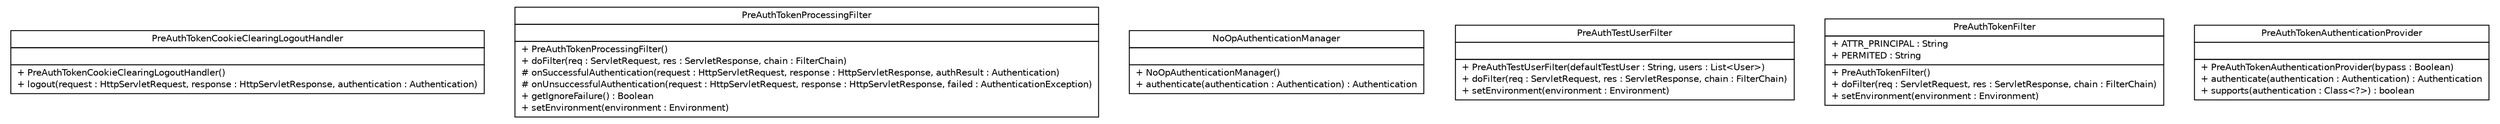 #!/usr/local/bin/dot
#
# Class diagram 
# Generated by UMLGraph version R5_6-24-gf6e263 (http://www.umlgraph.org/)
#

digraph G {
	edge [fontname="Helvetica",fontsize=10,labelfontname="Helvetica",labelfontsize=10];
	node [fontname="Helvetica",fontsize=10,shape=plaintext];
	nodesep=0.25;
	ranksep=0.5;
	// cn.home1.oss.lib.security.internal.preauth.PreAuthTokenCookieClearingLogoutHandler
	c478 [label=<<table title="cn.home1.oss.lib.security.internal.preauth.PreAuthTokenCookieClearingLogoutHandler" border="0" cellborder="1" cellspacing="0" cellpadding="2" port="p" href="./PreAuthTokenCookieClearingLogoutHandler.html">
		<tr><td><table border="0" cellspacing="0" cellpadding="1">
<tr><td align="center" balign="center"> PreAuthTokenCookieClearingLogoutHandler </td></tr>
		</table></td></tr>
		<tr><td><table border="0" cellspacing="0" cellpadding="1">
<tr><td align="left" balign="left">  </td></tr>
		</table></td></tr>
		<tr><td><table border="0" cellspacing="0" cellpadding="1">
<tr><td align="left" balign="left"> + PreAuthTokenCookieClearingLogoutHandler() </td></tr>
<tr><td align="left" balign="left"> + logout(request : HttpServletRequest, response : HttpServletResponse, authentication : Authentication) </td></tr>
		</table></td></tr>
		</table>>, URL="./PreAuthTokenCookieClearingLogoutHandler.html", fontname="Helvetica", fontcolor="black", fontsize=10.0];
	// cn.home1.oss.lib.security.internal.preauth.PreAuthTokenProcessingFilter
	c479 [label=<<table title="cn.home1.oss.lib.security.internal.preauth.PreAuthTokenProcessingFilter" border="0" cellborder="1" cellspacing="0" cellpadding="2" port="p" href="./PreAuthTokenProcessingFilter.html">
		<tr><td><table border="0" cellspacing="0" cellpadding="1">
<tr><td align="center" balign="center"> PreAuthTokenProcessingFilter </td></tr>
		</table></td></tr>
		<tr><td><table border="0" cellspacing="0" cellpadding="1">
<tr><td align="left" balign="left">  </td></tr>
		</table></td></tr>
		<tr><td><table border="0" cellspacing="0" cellpadding="1">
<tr><td align="left" balign="left"> + PreAuthTokenProcessingFilter() </td></tr>
<tr><td align="left" balign="left"> + doFilter(req : ServletRequest, res : ServletResponse, chain : FilterChain) </td></tr>
<tr><td align="left" balign="left"> # onSuccessfulAuthentication(request : HttpServletRequest, response : HttpServletResponse, authResult : Authentication) </td></tr>
<tr><td align="left" balign="left"> # onUnsuccessfulAuthentication(request : HttpServletRequest, response : HttpServletResponse, failed : AuthenticationException) </td></tr>
<tr><td align="left" balign="left"> + getIgnoreFailure() : Boolean </td></tr>
<tr><td align="left" balign="left"> + setEnvironment(environment : Environment) </td></tr>
		</table></td></tr>
		</table>>, URL="./PreAuthTokenProcessingFilter.html", fontname="Helvetica", fontcolor="black", fontsize=10.0];
	// cn.home1.oss.lib.security.internal.preauth.PreAuthTokenProcessingFilter.NoOpAuthenticationManager
	c480 [label=<<table title="cn.home1.oss.lib.security.internal.preauth.PreAuthTokenProcessingFilter.NoOpAuthenticationManager" border="0" cellborder="1" cellspacing="0" cellpadding="2" port="p" href="./PreAuthTokenProcessingFilter.NoOpAuthenticationManager.html">
		<tr><td><table border="0" cellspacing="0" cellpadding="1">
<tr><td align="center" balign="center"> NoOpAuthenticationManager </td></tr>
		</table></td></tr>
		<tr><td><table border="0" cellspacing="0" cellpadding="1">
<tr><td align="left" balign="left">  </td></tr>
		</table></td></tr>
		<tr><td><table border="0" cellspacing="0" cellpadding="1">
<tr><td align="left" balign="left"> + NoOpAuthenticationManager() </td></tr>
<tr><td align="left" balign="left"> + authenticate(authentication : Authentication) : Authentication </td></tr>
		</table></td></tr>
		</table>>, URL="./PreAuthTokenProcessingFilter.NoOpAuthenticationManager.html", fontname="Helvetica", fontcolor="black", fontsize=10.0];
	// cn.home1.oss.lib.security.internal.preauth.PreAuthTestUserFilter
	c481 [label=<<table title="cn.home1.oss.lib.security.internal.preauth.PreAuthTestUserFilter" border="0" cellborder="1" cellspacing="0" cellpadding="2" port="p" href="./PreAuthTestUserFilter.html">
		<tr><td><table border="0" cellspacing="0" cellpadding="1">
<tr><td align="center" balign="center"> PreAuthTestUserFilter </td></tr>
		</table></td></tr>
		<tr><td><table border="0" cellspacing="0" cellpadding="1">
<tr><td align="left" balign="left">  </td></tr>
		</table></td></tr>
		<tr><td><table border="0" cellspacing="0" cellpadding="1">
<tr><td align="left" balign="left"> + PreAuthTestUserFilter(defaultTestUser : String, users : List&lt;User&gt;) </td></tr>
<tr><td align="left" balign="left"> + doFilter(req : ServletRequest, res : ServletResponse, chain : FilterChain) </td></tr>
<tr><td align="left" balign="left"> + setEnvironment(environment : Environment) </td></tr>
		</table></td></tr>
		</table>>, URL="./PreAuthTestUserFilter.html", fontname="Helvetica", fontcolor="black", fontsize=10.0];
	// cn.home1.oss.lib.security.internal.preauth.PreAuthTokenFilter
	c482 [label=<<table title="cn.home1.oss.lib.security.internal.preauth.PreAuthTokenFilter" border="0" cellborder="1" cellspacing="0" cellpadding="2" port="p" href="./PreAuthTokenFilter.html">
		<tr><td><table border="0" cellspacing="0" cellpadding="1">
<tr><td align="center" balign="center"> PreAuthTokenFilter </td></tr>
		</table></td></tr>
		<tr><td><table border="0" cellspacing="0" cellpadding="1">
<tr><td align="left" balign="left"> + ATTR_PRINCIPAL : String </td></tr>
<tr><td align="left" balign="left"> + PERMITED : String </td></tr>
		</table></td></tr>
		<tr><td><table border="0" cellspacing="0" cellpadding="1">
<tr><td align="left" balign="left"> + PreAuthTokenFilter() </td></tr>
<tr><td align="left" balign="left"> + doFilter(req : ServletRequest, res : ServletResponse, chain : FilterChain) </td></tr>
<tr><td align="left" balign="left"> + setEnvironment(environment : Environment) </td></tr>
		</table></td></tr>
		</table>>, URL="./PreAuthTokenFilter.html", fontname="Helvetica", fontcolor="black", fontsize=10.0];
	// cn.home1.oss.lib.security.internal.preauth.PreAuthTokenAuthenticationProvider
	c483 [label=<<table title="cn.home1.oss.lib.security.internal.preauth.PreAuthTokenAuthenticationProvider" border="0" cellborder="1" cellspacing="0" cellpadding="2" port="p" href="./PreAuthTokenAuthenticationProvider.html">
		<tr><td><table border="0" cellspacing="0" cellpadding="1">
<tr><td align="center" balign="center"> PreAuthTokenAuthenticationProvider </td></tr>
		</table></td></tr>
		<tr><td><table border="0" cellspacing="0" cellpadding="1">
<tr><td align="left" balign="left">  </td></tr>
		</table></td></tr>
		<tr><td><table border="0" cellspacing="0" cellpadding="1">
<tr><td align="left" balign="left"> + PreAuthTokenAuthenticationProvider(bypass : Boolean) </td></tr>
<tr><td align="left" balign="left"> + authenticate(authentication : Authentication) : Authentication </td></tr>
<tr><td align="left" balign="left"> + supports(authentication : Class&lt;?&gt;) : boolean </td></tr>
		</table></td></tr>
		</table>>, URL="./PreAuthTokenAuthenticationProvider.html", fontname="Helvetica", fontcolor="black", fontsize=10.0];
}

